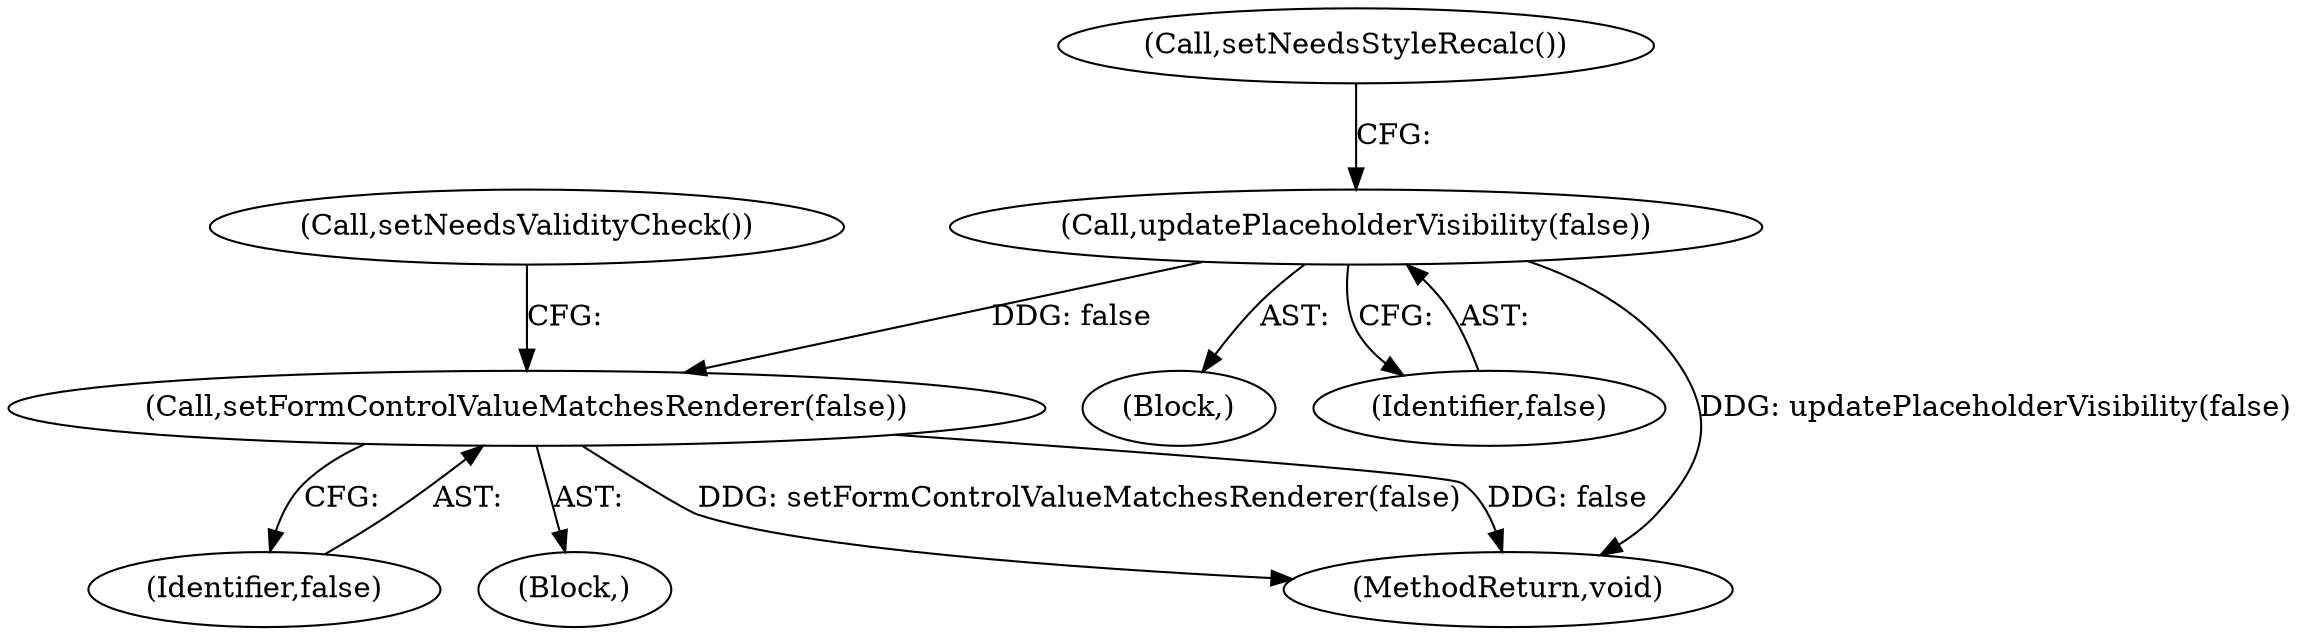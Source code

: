 digraph "0_Chrome_bb9cfb0aba25f4b13e57bdd4a9fac80ba071e7b9_0@API" {
"1000157" [label="(Call,updatePlaceholderVisibility(false))"];
"1000160" [label="(Call,setFormControlValueMatchesRenderer(false))"];
"1000161" [label="(Identifier,false)"];
"1000152" [label="(Block,)"];
"1000156" [label="(Block,)"];
"1000159" [label="(Call,setNeedsStyleRecalc())"];
"1000160" [label="(Call,setFormControlValueMatchesRenderer(false))"];
"1000162" [label="(Call,setNeedsValidityCheck())"];
"1000158" [label="(Identifier,false)"];
"1000157" [label="(Call,updatePlaceholderVisibility(false))"];
"1000460" [label="(MethodReturn,void)"];
"1000157" -> "1000156"  [label="AST: "];
"1000157" -> "1000158"  [label="CFG: "];
"1000158" -> "1000157"  [label="AST: "];
"1000159" -> "1000157"  [label="CFG: "];
"1000157" -> "1000460"  [label="DDG: updatePlaceholderVisibility(false)"];
"1000157" -> "1000160"  [label="DDG: false"];
"1000160" -> "1000152"  [label="AST: "];
"1000160" -> "1000161"  [label="CFG: "];
"1000161" -> "1000160"  [label="AST: "];
"1000162" -> "1000160"  [label="CFG: "];
"1000160" -> "1000460"  [label="DDG: setFormControlValueMatchesRenderer(false)"];
"1000160" -> "1000460"  [label="DDG: false"];
}
